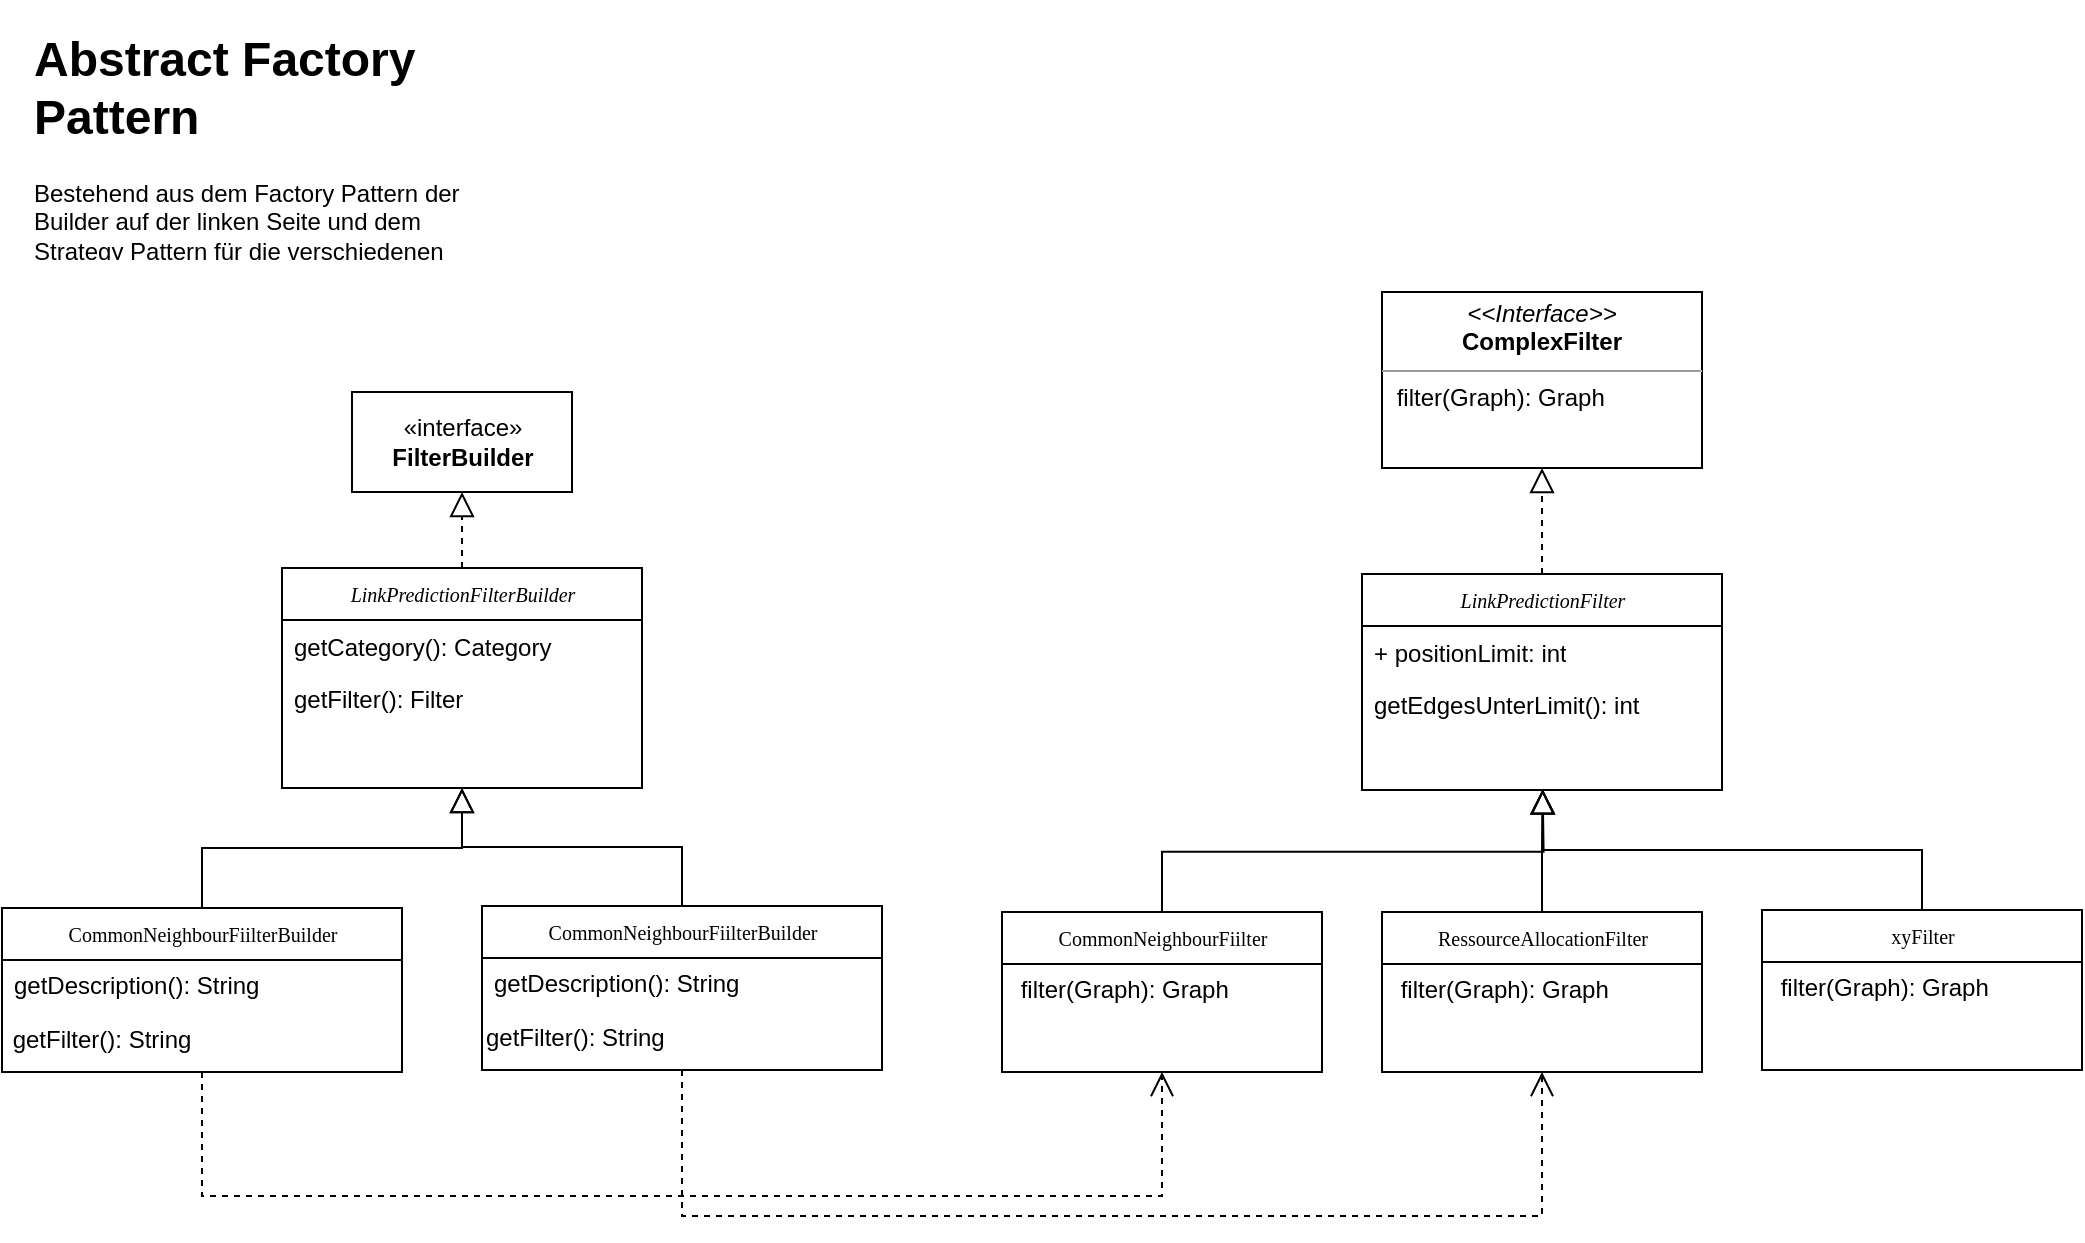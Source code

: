 <mxfile version="10.5.9" type="device"><diagram name="Page-1" id="c4acf3e9-155e-7222-9cf6-157b1a14988f"><mxGraphModel dx="1669" dy="775" grid="1" gridSize="10" guides="1" tooltips="1" connect="1" arrows="1" fold="1" page="1" pageScale="1" pageWidth="1100" pageHeight="850" background="#ffffff" math="0" shadow="0"><root><mxCell id="0"/><mxCell id="1" parent="0"/><mxCell id="5d2195bd80daf111-10" value="&lt;p style=&quot;margin: 0px ; margin-top: 4px ; text-align: center&quot;&gt;&lt;i&gt;&amp;lt;&amp;lt;Interface&amp;gt;&amp;gt;&lt;/i&gt;&lt;br&gt;&lt;b&gt;ComplexFilter&lt;/b&gt;&lt;/p&gt;&lt;hr size=&quot;1&quot;&gt;&lt;p style=&quot;margin: 0px ; margin-left: 4px&quot;&gt;&lt;/p&gt;&lt;p style=&quot;margin: 0px ; margin-left: 4px&quot;&gt;&amp;nbsp;filter(Graph): Graph&lt;br&gt;&lt;br&gt;&lt;/p&gt;" style="verticalAlign=top;align=left;overflow=fill;fontSize=12;fontFamily=Helvetica;html=1;rounded=0;shadow=0;comic=0;labelBackgroundColor=none;strokeColor=#000000;strokeWidth=1;fillColor=#ffffff;" parent="1" vertex="1"><mxGeometry x="719" y="206" width="160" height="88" as="geometry"/></mxCell><mxCell id="5d2195bd80daf111-30" style="edgeStyle=orthogonalEdgeStyle;rounded=0;html=1;dashed=1;labelBackgroundColor=none;startFill=0;endArrow=block;endFill=0;endSize=10;fontFamily=Verdana;fontSize=10;exitX=0.5;exitY=0;exitDx=0;exitDy=0;entryX=0.5;entryY=1;entryDx=0;entryDy=0;" parent="1" source="NrUGDpLi5fZ3qsQLaCOx-1" target="5d2195bd80daf111-10" edge="1"><mxGeometry relative="1" as="geometry"><mxPoint x="604" y="214" as="sourcePoint"/><mxPoint x="647" y="396" as="targetPoint"/></mxGeometry></mxCell><mxCell id="NrUGDpLi5fZ3qsQLaCOx-1" value="&lt;i&gt;LinkPredictionFilter&lt;/i&gt;" style="swimlane;html=1;fontStyle=0;childLayout=stackLayout;horizontal=1;startSize=26;fillColor=none;horizontalStack=0;resizeParent=1;resizeLast=0;collapsible=1;marginBottom=0;swimlaneFillColor=#ffffff;rounded=0;shadow=0;comic=0;labelBackgroundColor=none;strokeColor=#000000;strokeWidth=1;fontFamily=Verdana;fontSize=10;fontColor=#000000;align=center;" parent="1" vertex="1"><mxGeometry x="709" y="347" width="180" height="108" as="geometry"/></mxCell><mxCell id="NrUGDpLi5fZ3qsQLaCOx-2" value="+ positionLimit: int" style="text;html=1;strokeColor=none;fillColor=none;align=left;verticalAlign=top;spacingLeft=4;spacingRight=4;whiteSpace=wrap;overflow=hidden;rotatable=0;points=[[0,0.5],[1,0.5]];portConstraint=eastwest;" parent="NrUGDpLi5fZ3qsQLaCOx-1" vertex="1"><mxGeometry y="26" width="180" height="26" as="geometry"/></mxCell><mxCell id="NrUGDpLi5fZ3qsQLaCOx-3" value="getEdgesUnterLimit(): int" style="text;html=1;strokeColor=none;fillColor=none;align=left;verticalAlign=top;spacingLeft=4;spacingRight=4;whiteSpace=wrap;overflow=hidden;rotatable=0;points=[[0,0.5],[1,0.5]];portConstraint=eastwest;" parent="NrUGDpLi5fZ3qsQLaCOx-1" vertex="1"><mxGeometry y="52" width="180" height="26" as="geometry"/></mxCell><mxCell id="NrUGDpLi5fZ3qsQLaCOx-5" value="&lt;span&gt;CommonNeighbourFiilter&lt;/span&gt;" style="swimlane;html=1;fontStyle=0;childLayout=stackLayout;horizontal=1;startSize=26;fillColor=none;horizontalStack=0;resizeParent=1;resizeLast=0;collapsible=1;marginBottom=0;swimlaneFillColor=#ffffff;rounded=0;shadow=0;comic=0;labelBackgroundColor=none;strokeColor=#000000;strokeWidth=1;fontFamily=Verdana;fontSize=10;fontColor=#000000;align=center;verticalAlign=middle;" parent="1" vertex="1"><mxGeometry x="529" y="516" width="160" height="80" as="geometry"/></mxCell><mxCell id="NrUGDpLi5fZ3qsQLaCOx-6" value="&amp;nbsp;filter(Graph): Graph" style="text;html=1;strokeColor=none;fillColor=none;align=left;verticalAlign=middle;spacingLeft=4;spacingRight=4;whiteSpace=wrap;overflow=hidden;rotatable=0;points=[[0,0.5],[1,0.5]];portConstraint=eastwest;" parent="NrUGDpLi5fZ3qsQLaCOx-5" vertex="1"><mxGeometry y="26" width="160" height="26" as="geometry"/></mxCell><mxCell id="NrUGDpLi5fZ3qsQLaCOx-9" value="&lt;span&gt;RessourceAllocationFilter&lt;/span&gt;" style="swimlane;html=1;fontStyle=0;childLayout=stackLayout;horizontal=1;startSize=26;fillColor=none;horizontalStack=0;resizeParent=1;resizeLast=0;collapsible=1;marginBottom=0;swimlaneFillColor=#ffffff;rounded=0;shadow=0;comic=0;labelBackgroundColor=none;strokeColor=#000000;strokeWidth=1;fontFamily=Verdana;fontSize=10;fontColor=#000000;align=center;verticalAlign=middle;" parent="1" vertex="1"><mxGeometry x="719" y="516" width="160" height="80" as="geometry"/></mxCell><mxCell id="NrUGDpLi5fZ3qsQLaCOx-10" value="&amp;nbsp;filter(Graph): Graph" style="text;html=1;strokeColor=none;fillColor=none;align=left;verticalAlign=middle;spacingLeft=4;spacingRight=4;whiteSpace=wrap;overflow=hidden;rotatable=0;points=[[0,0.5],[1,0.5]];portConstraint=eastwest;" parent="NrUGDpLi5fZ3qsQLaCOx-9" vertex="1"><mxGeometry y="26" width="160" height="26" as="geometry"/></mxCell><mxCell id="NrUGDpLi5fZ3qsQLaCOx-11" value="&lt;span&gt;xyFilter&lt;/span&gt;" style="swimlane;html=1;fontStyle=0;childLayout=stackLayout;horizontal=1;startSize=26;fillColor=none;horizontalStack=0;resizeParent=1;resizeLast=0;collapsible=1;marginBottom=0;swimlaneFillColor=#ffffff;rounded=0;shadow=0;comic=0;labelBackgroundColor=none;strokeColor=#000000;strokeWidth=1;fontFamily=Verdana;fontSize=10;fontColor=#000000;align=center;verticalAlign=middle;" parent="1" vertex="1"><mxGeometry x="909" y="515" width="160" height="80" as="geometry"/></mxCell><mxCell id="NrUGDpLi5fZ3qsQLaCOx-12" value="&amp;nbsp;filter(Graph): Graph" style="text;html=1;strokeColor=none;fillColor=none;align=left;verticalAlign=middle;spacingLeft=4;spacingRight=4;whiteSpace=wrap;overflow=hidden;rotatable=0;points=[[0,0.5],[1,0.5]];portConstraint=eastwest;" parent="NrUGDpLi5fZ3qsQLaCOx-11" vertex="1"><mxGeometry y="26" width="160" height="26" as="geometry"/></mxCell><mxCell id="NrUGDpLi5fZ3qsQLaCOx-13" style="edgeStyle=orthogonalEdgeStyle;rounded=0;html=1;labelBackgroundColor=none;startFill=0;endArrow=block;endFill=0;endSize=10;fontFamily=Verdana;fontSize=10;entryX=0.5;entryY=1;entryDx=0;entryDy=0;exitX=0.5;exitY=0;exitDx=0;exitDy=0;" parent="1" source="NrUGDpLi5fZ3qsQLaCOx-5" edge="1"><mxGeometry relative="1" as="geometry"><mxPoint x="627" y="476" as="sourcePoint"/><mxPoint x="799.333" y="454.667" as="targetPoint"/></mxGeometry></mxCell><mxCell id="NrUGDpLi5fZ3qsQLaCOx-14" style="edgeStyle=orthogonalEdgeStyle;rounded=0;html=1;labelBackgroundColor=none;startFill=0;endArrow=block;endFill=0;endSize=10;fontFamily=Verdana;fontSize=10;exitX=0.5;exitY=0;exitDx=0;exitDy=0;entryX=0.5;entryY=1;entryDx=0;entryDy=0;" parent="1" source="NrUGDpLi5fZ3qsQLaCOx-11" edge="1"><mxGeometry relative="1" as="geometry"><mxPoint x="619" y="526" as="sourcePoint"/><mxPoint x="799.333" y="454.667" as="targetPoint"/><Array as="points"><mxPoint x="989" y="485"/><mxPoint x="799" y="485"/></Array></mxGeometry></mxCell><mxCell id="NrUGDpLi5fZ3qsQLaCOx-15" style="edgeStyle=orthogonalEdgeStyle;rounded=0;html=1;labelBackgroundColor=none;startFill=0;endArrow=block;endFill=0;endSize=10;fontFamily=Verdana;fontSize=10;entryX=0.5;entryY=1;entryDx=0;entryDy=0;exitX=0.5;exitY=0;exitDx=0;exitDy=0;" parent="1" source="NrUGDpLi5fZ3qsQLaCOx-9" edge="1"><mxGeometry relative="1" as="geometry"><mxPoint x="629" y="536" as="sourcePoint"/><mxPoint x="799.333" y="454.667" as="targetPoint"/></mxGeometry></mxCell><mxCell id="NrUGDpLi5fZ3qsQLaCOx-16" value="«interface»&lt;br&gt;&lt;b&gt;FilterBuilder&lt;/b&gt;" style="html=1;" parent="1" vertex="1"><mxGeometry x="204" y="256" width="110" height="50" as="geometry"/></mxCell><mxCell id="NrUGDpLi5fZ3qsQLaCOx-17" style="edgeStyle=orthogonalEdgeStyle;rounded=0;html=1;dashed=1;labelBackgroundColor=none;startFill=0;endArrow=block;endFill=0;endSize=10;fontFamily=Verdana;fontSize=10;exitX=0.5;exitY=0;exitDx=0;exitDy=0;entryX=0.5;entryY=1;entryDx=0;entryDy=0;" parent="1" source="NrUGDpLi5fZ3qsQLaCOx-18" target="NrUGDpLi5fZ3qsQLaCOx-16" edge="1"><mxGeometry relative="1" as="geometry"><mxPoint x="54" y="214.5" as="sourcePoint"/><mxPoint x="248.833" y="294.167" as="targetPoint"/></mxGeometry></mxCell><mxCell id="NrUGDpLi5fZ3qsQLaCOx-18" value="&lt;i&gt;LinkPredictionFilterBuilder&lt;/i&gt;" style="swimlane;html=1;fontStyle=0;childLayout=stackLayout;horizontal=1;startSize=26;fillColor=none;horizontalStack=0;resizeParent=1;resizeLast=0;collapsible=1;marginBottom=0;swimlaneFillColor=#ffffff;rounded=0;shadow=0;comic=0;labelBackgroundColor=none;strokeColor=#000000;strokeWidth=1;fontFamily=Verdana;fontSize=10;fontColor=#000000;align=center;" parent="1" vertex="1"><mxGeometry x="169" y="344" width="180" height="110" as="geometry"/></mxCell><mxCell id="NrUGDpLi5fZ3qsQLaCOx-19" value="getCategory(): Category" style="text;html=1;strokeColor=none;fillColor=none;align=left;verticalAlign=top;spacingLeft=4;spacingRight=4;whiteSpace=wrap;overflow=hidden;rotatable=0;points=[[0,0.5],[1,0.5]];portConstraint=eastwest;" parent="NrUGDpLi5fZ3qsQLaCOx-18" vertex="1"><mxGeometry y="26" width="180" height="26" as="geometry"/></mxCell><mxCell id="NrUGDpLi5fZ3qsQLaCOx-31" value="getFilter(): Filter" style="text;html=1;strokeColor=none;fillColor=none;align=left;verticalAlign=top;spacingLeft=4;spacingRight=4;whiteSpace=wrap;overflow=hidden;rotatable=0;points=[[0,0.5],[1,0.5]];portConstraint=eastwest;" parent="NrUGDpLi5fZ3qsQLaCOx-18" vertex="1"><mxGeometry y="52" width="180" height="26" as="geometry"/></mxCell><mxCell id="NrUGDpLi5fZ3qsQLaCOx-21" value="&lt;span&gt;CommonNeighbourFiilterBuilder&lt;/span&gt;" style="swimlane;html=1;fontStyle=0;childLayout=stackLayout;horizontal=1;startSize=26;fillColor=none;horizontalStack=0;resizeParent=1;resizeLast=0;collapsible=1;marginBottom=0;swimlaneFillColor=#ffffff;rounded=0;shadow=0;comic=0;labelBackgroundColor=none;strokeColor=#000000;strokeWidth=1;fontFamily=Verdana;fontSize=10;fontColor=#000000;align=center;verticalAlign=middle;" parent="1" vertex="1"><mxGeometry x="29" y="514" width="200" height="82" as="geometry"/></mxCell><mxCell id="NrUGDpLi5fZ3qsQLaCOx-22" value="getDescription(): String" style="text;html=1;strokeColor=none;fillColor=none;align=left;verticalAlign=middle;spacingLeft=4;spacingRight=4;whiteSpace=wrap;overflow=hidden;rotatable=0;points=[[0,0.5],[1,0.5]];portConstraint=eastwest;" parent="NrUGDpLi5fZ3qsQLaCOx-21" vertex="1"><mxGeometry y="26" width="200" height="26" as="geometry"/></mxCell><mxCell id="idag8i_CpVWbYHkUm_oc-1" value="&amp;nbsp;getFilter(): String" style="text;html=1;" vertex="1" parent="NrUGDpLi5fZ3qsQLaCOx-21"><mxGeometry y="52" width="200" height="30" as="geometry"/></mxCell><mxCell id="NrUGDpLi5fZ3qsQLaCOx-27" style="edgeStyle=orthogonalEdgeStyle;rounded=0;html=1;labelBackgroundColor=none;startFill=0;endArrow=block;endFill=0;endSize=10;fontFamily=Verdana;fontSize=10;entryX=0.5;entryY=1;entryDx=0;entryDy=0;exitX=0.5;exitY=0;exitDx=0;exitDy=0;" parent="1" source="NrUGDpLi5fZ3qsQLaCOx-21" target="NrUGDpLi5fZ3qsQLaCOx-18" edge="1"><mxGeometry relative="1" as="geometry"><mxPoint x="77" y="476.5" as="sourcePoint"/><mxPoint x="249.333" y="455.167" as="targetPoint"/></mxGeometry></mxCell><mxCell id="NrUGDpLi5fZ3qsQLaCOx-33" value="&lt;span&gt;CommonNeighbourFiilterBuilder&lt;/span&gt;" style="swimlane;html=1;fontStyle=0;childLayout=stackLayout;horizontal=1;startSize=26;fillColor=none;horizontalStack=0;resizeParent=1;resizeLast=0;collapsible=1;marginBottom=0;swimlaneFillColor=#ffffff;rounded=0;shadow=0;comic=0;labelBackgroundColor=none;strokeColor=#000000;strokeWidth=1;fontFamily=Verdana;fontSize=10;fontColor=#000000;align=center;verticalAlign=middle;" parent="1" vertex="1"><mxGeometry x="269" y="513" width="200" height="82" as="geometry"/></mxCell><mxCell id="NrUGDpLi5fZ3qsQLaCOx-34" value="getDescription(): String" style="text;html=1;strokeColor=none;fillColor=none;align=left;verticalAlign=middle;spacingLeft=4;spacingRight=4;whiteSpace=wrap;overflow=hidden;rotatable=0;points=[[0,0.5],[1,0.5]];portConstraint=eastwest;" parent="NrUGDpLi5fZ3qsQLaCOx-33" vertex="1"><mxGeometry y="26" width="200" height="26" as="geometry"/></mxCell><mxCell id="idag8i_CpVWbYHkUm_oc-2" value="getFilter(): String" style="text;html=1;" vertex="1" parent="NrUGDpLi5fZ3qsQLaCOx-33"><mxGeometry y="52" width="200" height="30" as="geometry"/></mxCell><mxCell id="NrUGDpLi5fZ3qsQLaCOx-35" style="edgeStyle=orthogonalEdgeStyle;rounded=0;html=1;labelBackgroundColor=none;startFill=0;endArrow=block;endFill=0;endSize=10;fontFamily=Verdana;fontSize=10;exitX=0.5;exitY=0;exitDx=0;exitDy=0;entryX=0.5;entryY=1;entryDx=0;entryDy=0;" parent="1" source="NrUGDpLi5fZ3qsQLaCOx-33" target="NrUGDpLi5fZ3qsQLaCOx-18" edge="1"><mxGeometry relative="1" as="geometry"><mxPoint x="138.833" y="523.667" as="sourcePoint"/><mxPoint x="259" y="458" as="targetPoint"/></mxGeometry></mxCell><mxCell id="NrUGDpLi5fZ3qsQLaCOx-36" style="edgeStyle=orthogonalEdgeStyle;rounded=0;html=1;dashed=1;labelBackgroundColor=none;startFill=0;endArrow=open;endFill=0;endSize=10;fontFamily=Verdana;fontSize=10;exitX=0.5;exitY=1;exitDx=0;exitDy=0;entryX=0.5;entryY=1;entryDx=0;entryDy=0;" parent="1" source="NrUGDpLi5fZ3qsQLaCOx-21" target="NrUGDpLi5fZ3qsQLaCOx-5" edge="1"><mxGeometry relative="1" as="geometry"><mxPoint x="268.69" y="354" as="sourcePoint"/><mxPoint x="268.69" y="316.069" as="targetPoint"/><Array as="points"><mxPoint x="129" y="658"/><mxPoint x="609" y="658"/></Array></mxGeometry></mxCell><mxCell id="NrUGDpLi5fZ3qsQLaCOx-37" style="edgeStyle=orthogonalEdgeStyle;rounded=0;html=1;dashed=1;labelBackgroundColor=none;startFill=0;endArrow=open;endFill=0;endSize=10;fontFamily=Verdana;fontSize=10;exitX=0.5;exitY=1;exitDx=0;exitDy=0;entryX=0.5;entryY=1;entryDx=0;entryDy=0;" parent="1" source="NrUGDpLi5fZ3qsQLaCOx-33" target="NrUGDpLi5fZ3qsQLaCOx-9" edge="1"><mxGeometry relative="1" as="geometry"><mxPoint x="139.034" y="604.345" as="sourcePoint"/><mxPoint x="619.034" y="605.724" as="targetPoint"/><Array as="points"><mxPoint x="369" y="668"/><mxPoint x="799" y="668"/></Array></mxGeometry></mxCell><mxCell id="NrUGDpLi5fZ3qsQLaCOx-38" value="&lt;h1&gt;Abstract Factory Pattern&lt;/h1&gt;&lt;p&gt;Bestehend aus dem Factory Pattern der Builder auf der linken Seite und dem Strategy Pattern für die verschiedenen Filter auf der rechten Seite&lt;/p&gt;" style="text;html=1;strokeColor=none;fillColor=none;spacing=5;spacingTop=-20;whiteSpace=wrap;overflow=hidden;rounded=0;" parent="1" vertex="1"><mxGeometry x="40" y="70" width="240" height="120" as="geometry"/></mxCell></root></mxGraphModel></diagram></mxfile>